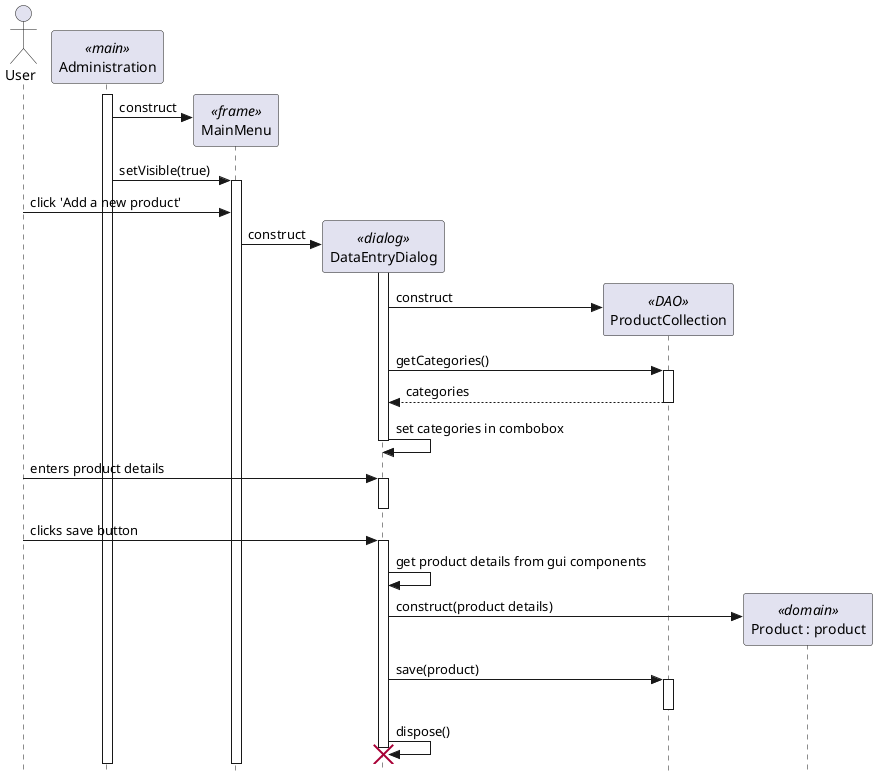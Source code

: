 @startuml

skinparam style strictuml

actor "User" as user

participant "Administration" as main <<main>>
main++

create "MainMenu" as menu <<frame>>
main -> menu : construct
main -> menu++ : setVisible(true)

user -> menu : click 'Add a new product'

create "DataEntryDialog" as editor <<dialog>>
menu -> editor : construct


editor++


create "ProductCollection" as dao <<DAO>>
editor -> dao : construct 


editor -> dao++ : getCategories()
return categories
dao--
editor -> editor : set categories in combobox
editor--


user -> editor++ : enters product details
editor--

user -> editor++ : clicks save button
editor -> editor : get product details from gui components

create "Product : product" as product <<domain>>
editor -> product : construct(product details)


editor -> dao++ : save(product)
dao--


editor -> editor : dispose()

destroy editor

@enduml
